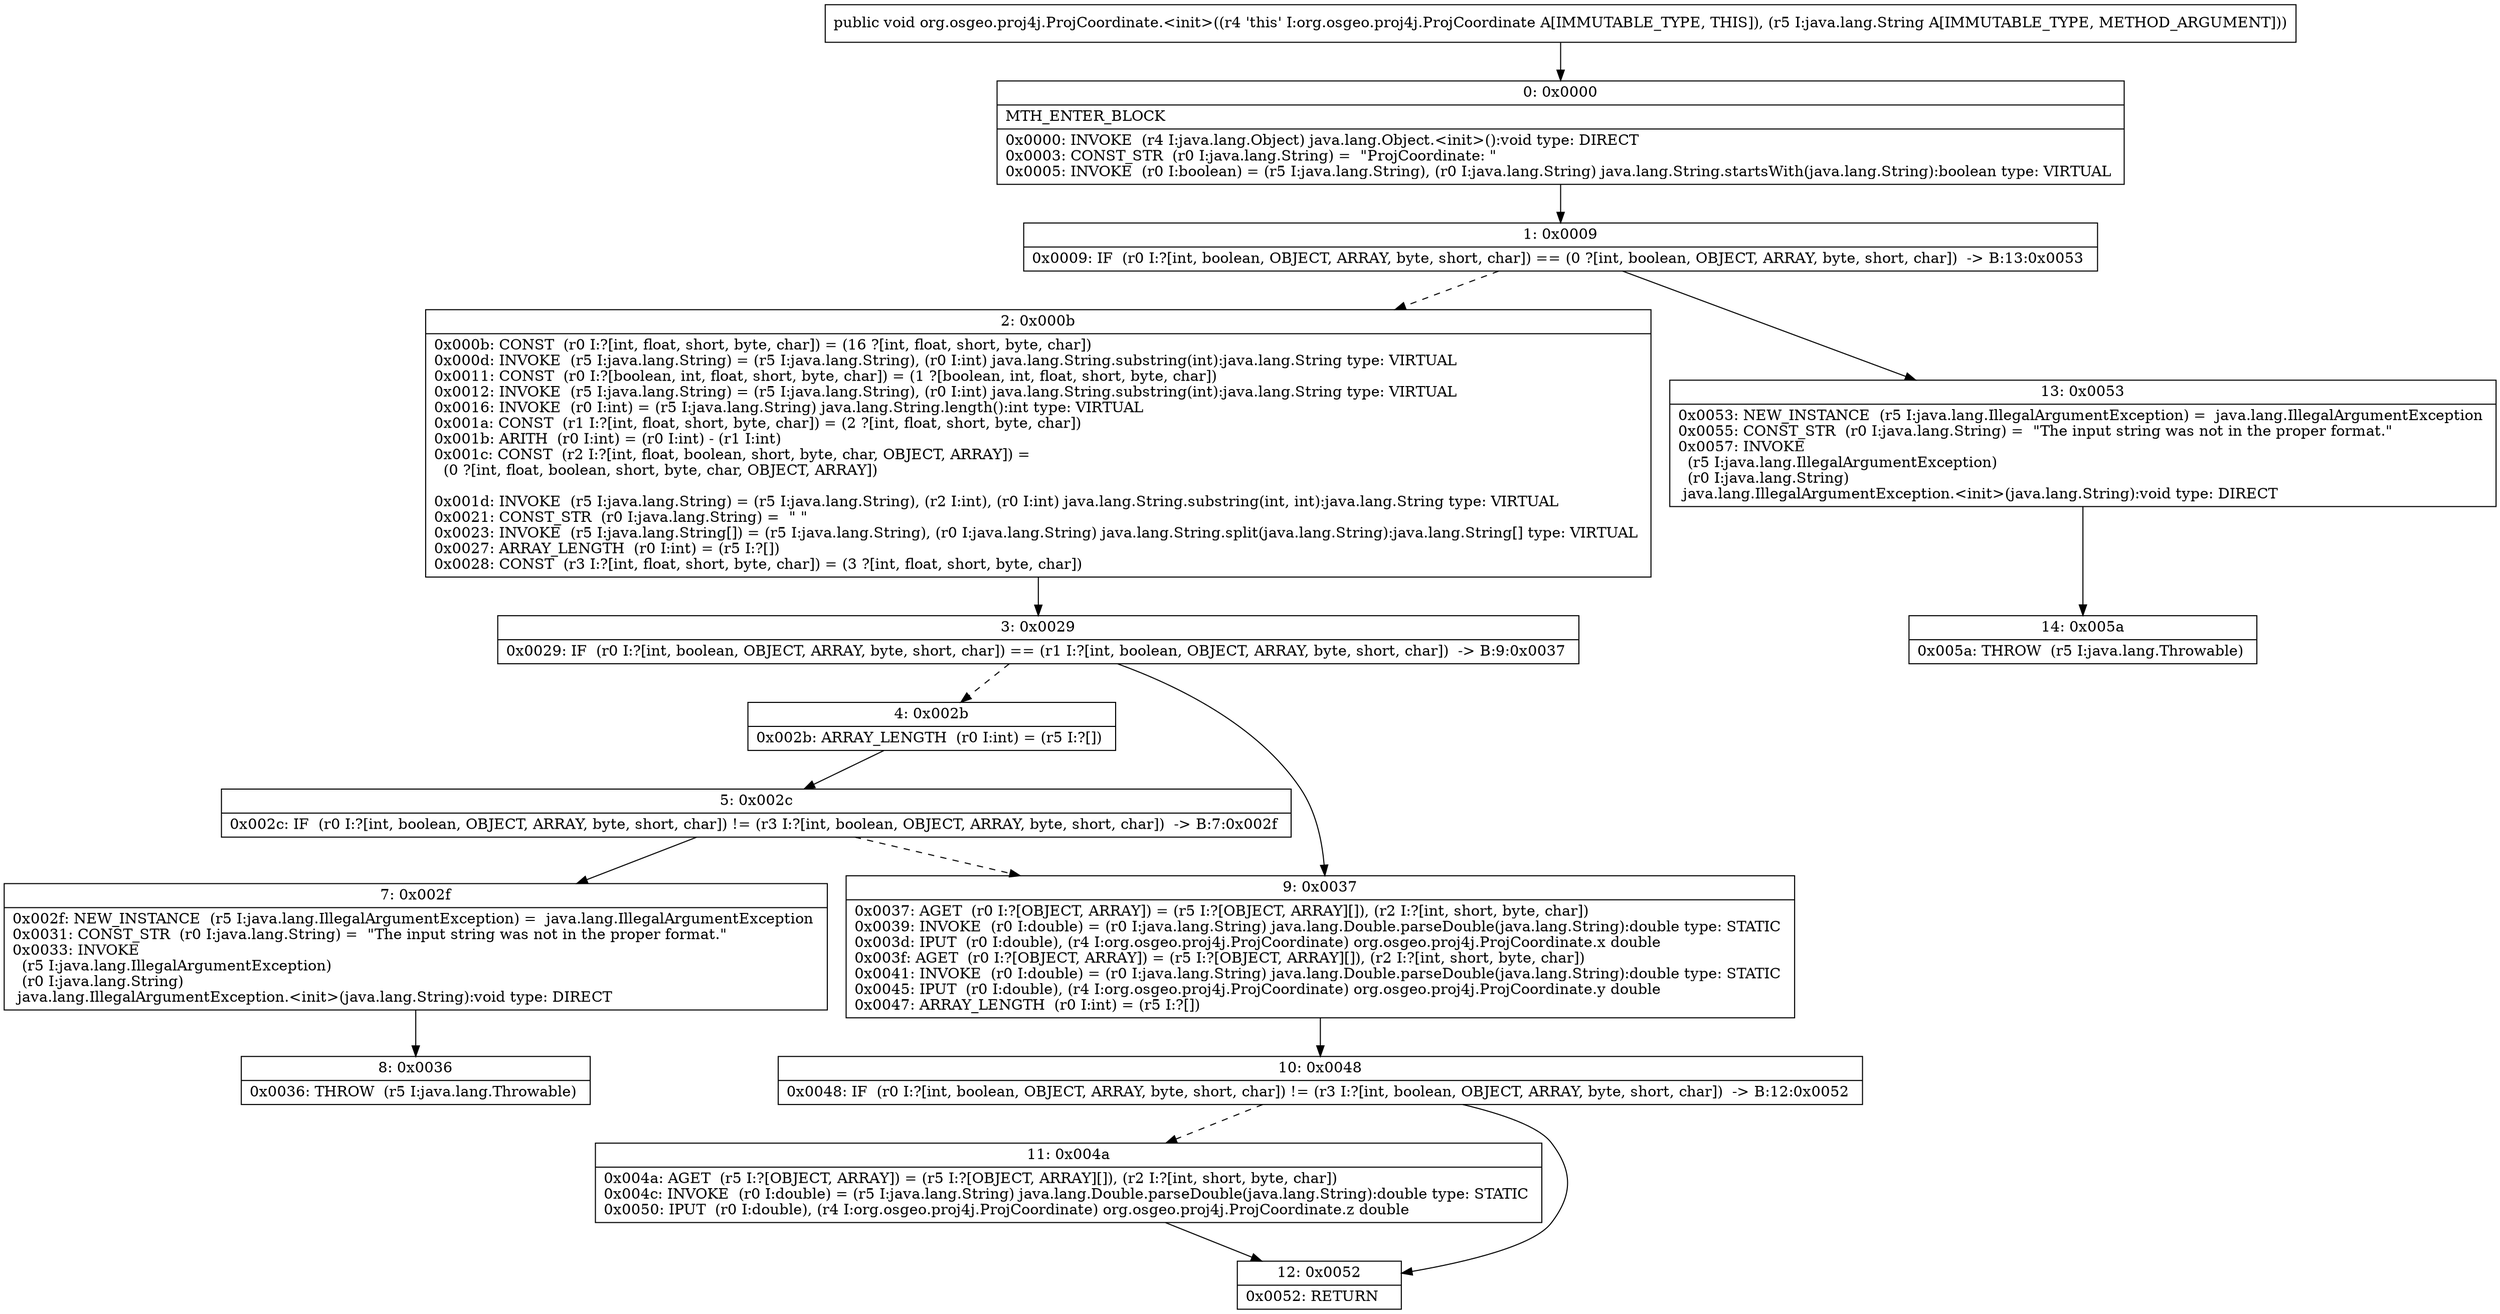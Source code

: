 digraph "CFG fororg.osgeo.proj4j.ProjCoordinate.\<init\>(Ljava\/lang\/String;)V" {
Node_0 [shape=record,label="{0\:\ 0x0000|MTH_ENTER_BLOCK\l|0x0000: INVOKE  (r4 I:java.lang.Object) java.lang.Object.\<init\>():void type: DIRECT \l0x0003: CONST_STR  (r0 I:java.lang.String) =  \"ProjCoordinate: \" \l0x0005: INVOKE  (r0 I:boolean) = (r5 I:java.lang.String), (r0 I:java.lang.String) java.lang.String.startsWith(java.lang.String):boolean type: VIRTUAL \l}"];
Node_1 [shape=record,label="{1\:\ 0x0009|0x0009: IF  (r0 I:?[int, boolean, OBJECT, ARRAY, byte, short, char]) == (0 ?[int, boolean, OBJECT, ARRAY, byte, short, char])  \-\> B:13:0x0053 \l}"];
Node_2 [shape=record,label="{2\:\ 0x000b|0x000b: CONST  (r0 I:?[int, float, short, byte, char]) = (16 ?[int, float, short, byte, char]) \l0x000d: INVOKE  (r5 I:java.lang.String) = (r5 I:java.lang.String), (r0 I:int) java.lang.String.substring(int):java.lang.String type: VIRTUAL \l0x0011: CONST  (r0 I:?[boolean, int, float, short, byte, char]) = (1 ?[boolean, int, float, short, byte, char]) \l0x0012: INVOKE  (r5 I:java.lang.String) = (r5 I:java.lang.String), (r0 I:int) java.lang.String.substring(int):java.lang.String type: VIRTUAL \l0x0016: INVOKE  (r0 I:int) = (r5 I:java.lang.String) java.lang.String.length():int type: VIRTUAL \l0x001a: CONST  (r1 I:?[int, float, short, byte, char]) = (2 ?[int, float, short, byte, char]) \l0x001b: ARITH  (r0 I:int) = (r0 I:int) \- (r1 I:int) \l0x001c: CONST  (r2 I:?[int, float, boolean, short, byte, char, OBJECT, ARRAY]) = \l  (0 ?[int, float, boolean, short, byte, char, OBJECT, ARRAY])\l \l0x001d: INVOKE  (r5 I:java.lang.String) = (r5 I:java.lang.String), (r2 I:int), (r0 I:int) java.lang.String.substring(int, int):java.lang.String type: VIRTUAL \l0x0021: CONST_STR  (r0 I:java.lang.String) =  \" \" \l0x0023: INVOKE  (r5 I:java.lang.String[]) = (r5 I:java.lang.String), (r0 I:java.lang.String) java.lang.String.split(java.lang.String):java.lang.String[] type: VIRTUAL \l0x0027: ARRAY_LENGTH  (r0 I:int) = (r5 I:?[]) \l0x0028: CONST  (r3 I:?[int, float, short, byte, char]) = (3 ?[int, float, short, byte, char]) \l}"];
Node_3 [shape=record,label="{3\:\ 0x0029|0x0029: IF  (r0 I:?[int, boolean, OBJECT, ARRAY, byte, short, char]) == (r1 I:?[int, boolean, OBJECT, ARRAY, byte, short, char])  \-\> B:9:0x0037 \l}"];
Node_4 [shape=record,label="{4\:\ 0x002b|0x002b: ARRAY_LENGTH  (r0 I:int) = (r5 I:?[]) \l}"];
Node_5 [shape=record,label="{5\:\ 0x002c|0x002c: IF  (r0 I:?[int, boolean, OBJECT, ARRAY, byte, short, char]) != (r3 I:?[int, boolean, OBJECT, ARRAY, byte, short, char])  \-\> B:7:0x002f \l}"];
Node_7 [shape=record,label="{7\:\ 0x002f|0x002f: NEW_INSTANCE  (r5 I:java.lang.IllegalArgumentException) =  java.lang.IllegalArgumentException \l0x0031: CONST_STR  (r0 I:java.lang.String) =  \"The input string was not in the proper format.\" \l0x0033: INVOKE  \l  (r5 I:java.lang.IllegalArgumentException)\l  (r0 I:java.lang.String)\l java.lang.IllegalArgumentException.\<init\>(java.lang.String):void type: DIRECT \l}"];
Node_8 [shape=record,label="{8\:\ 0x0036|0x0036: THROW  (r5 I:java.lang.Throwable) \l}"];
Node_9 [shape=record,label="{9\:\ 0x0037|0x0037: AGET  (r0 I:?[OBJECT, ARRAY]) = (r5 I:?[OBJECT, ARRAY][]), (r2 I:?[int, short, byte, char]) \l0x0039: INVOKE  (r0 I:double) = (r0 I:java.lang.String) java.lang.Double.parseDouble(java.lang.String):double type: STATIC \l0x003d: IPUT  (r0 I:double), (r4 I:org.osgeo.proj4j.ProjCoordinate) org.osgeo.proj4j.ProjCoordinate.x double \l0x003f: AGET  (r0 I:?[OBJECT, ARRAY]) = (r5 I:?[OBJECT, ARRAY][]), (r2 I:?[int, short, byte, char]) \l0x0041: INVOKE  (r0 I:double) = (r0 I:java.lang.String) java.lang.Double.parseDouble(java.lang.String):double type: STATIC \l0x0045: IPUT  (r0 I:double), (r4 I:org.osgeo.proj4j.ProjCoordinate) org.osgeo.proj4j.ProjCoordinate.y double \l0x0047: ARRAY_LENGTH  (r0 I:int) = (r5 I:?[]) \l}"];
Node_10 [shape=record,label="{10\:\ 0x0048|0x0048: IF  (r0 I:?[int, boolean, OBJECT, ARRAY, byte, short, char]) != (r3 I:?[int, boolean, OBJECT, ARRAY, byte, short, char])  \-\> B:12:0x0052 \l}"];
Node_11 [shape=record,label="{11\:\ 0x004a|0x004a: AGET  (r5 I:?[OBJECT, ARRAY]) = (r5 I:?[OBJECT, ARRAY][]), (r2 I:?[int, short, byte, char]) \l0x004c: INVOKE  (r0 I:double) = (r5 I:java.lang.String) java.lang.Double.parseDouble(java.lang.String):double type: STATIC \l0x0050: IPUT  (r0 I:double), (r4 I:org.osgeo.proj4j.ProjCoordinate) org.osgeo.proj4j.ProjCoordinate.z double \l}"];
Node_12 [shape=record,label="{12\:\ 0x0052|0x0052: RETURN   \l}"];
Node_13 [shape=record,label="{13\:\ 0x0053|0x0053: NEW_INSTANCE  (r5 I:java.lang.IllegalArgumentException) =  java.lang.IllegalArgumentException \l0x0055: CONST_STR  (r0 I:java.lang.String) =  \"The input string was not in the proper format.\" \l0x0057: INVOKE  \l  (r5 I:java.lang.IllegalArgumentException)\l  (r0 I:java.lang.String)\l java.lang.IllegalArgumentException.\<init\>(java.lang.String):void type: DIRECT \l}"];
Node_14 [shape=record,label="{14\:\ 0x005a|0x005a: THROW  (r5 I:java.lang.Throwable) \l}"];
MethodNode[shape=record,label="{public void org.osgeo.proj4j.ProjCoordinate.\<init\>((r4 'this' I:org.osgeo.proj4j.ProjCoordinate A[IMMUTABLE_TYPE, THIS]), (r5 I:java.lang.String A[IMMUTABLE_TYPE, METHOD_ARGUMENT])) }"];
MethodNode -> Node_0;
Node_0 -> Node_1;
Node_1 -> Node_2[style=dashed];
Node_1 -> Node_13;
Node_2 -> Node_3;
Node_3 -> Node_4[style=dashed];
Node_3 -> Node_9;
Node_4 -> Node_5;
Node_5 -> Node_7;
Node_5 -> Node_9[style=dashed];
Node_7 -> Node_8;
Node_9 -> Node_10;
Node_10 -> Node_11[style=dashed];
Node_10 -> Node_12;
Node_11 -> Node_12;
Node_13 -> Node_14;
}

